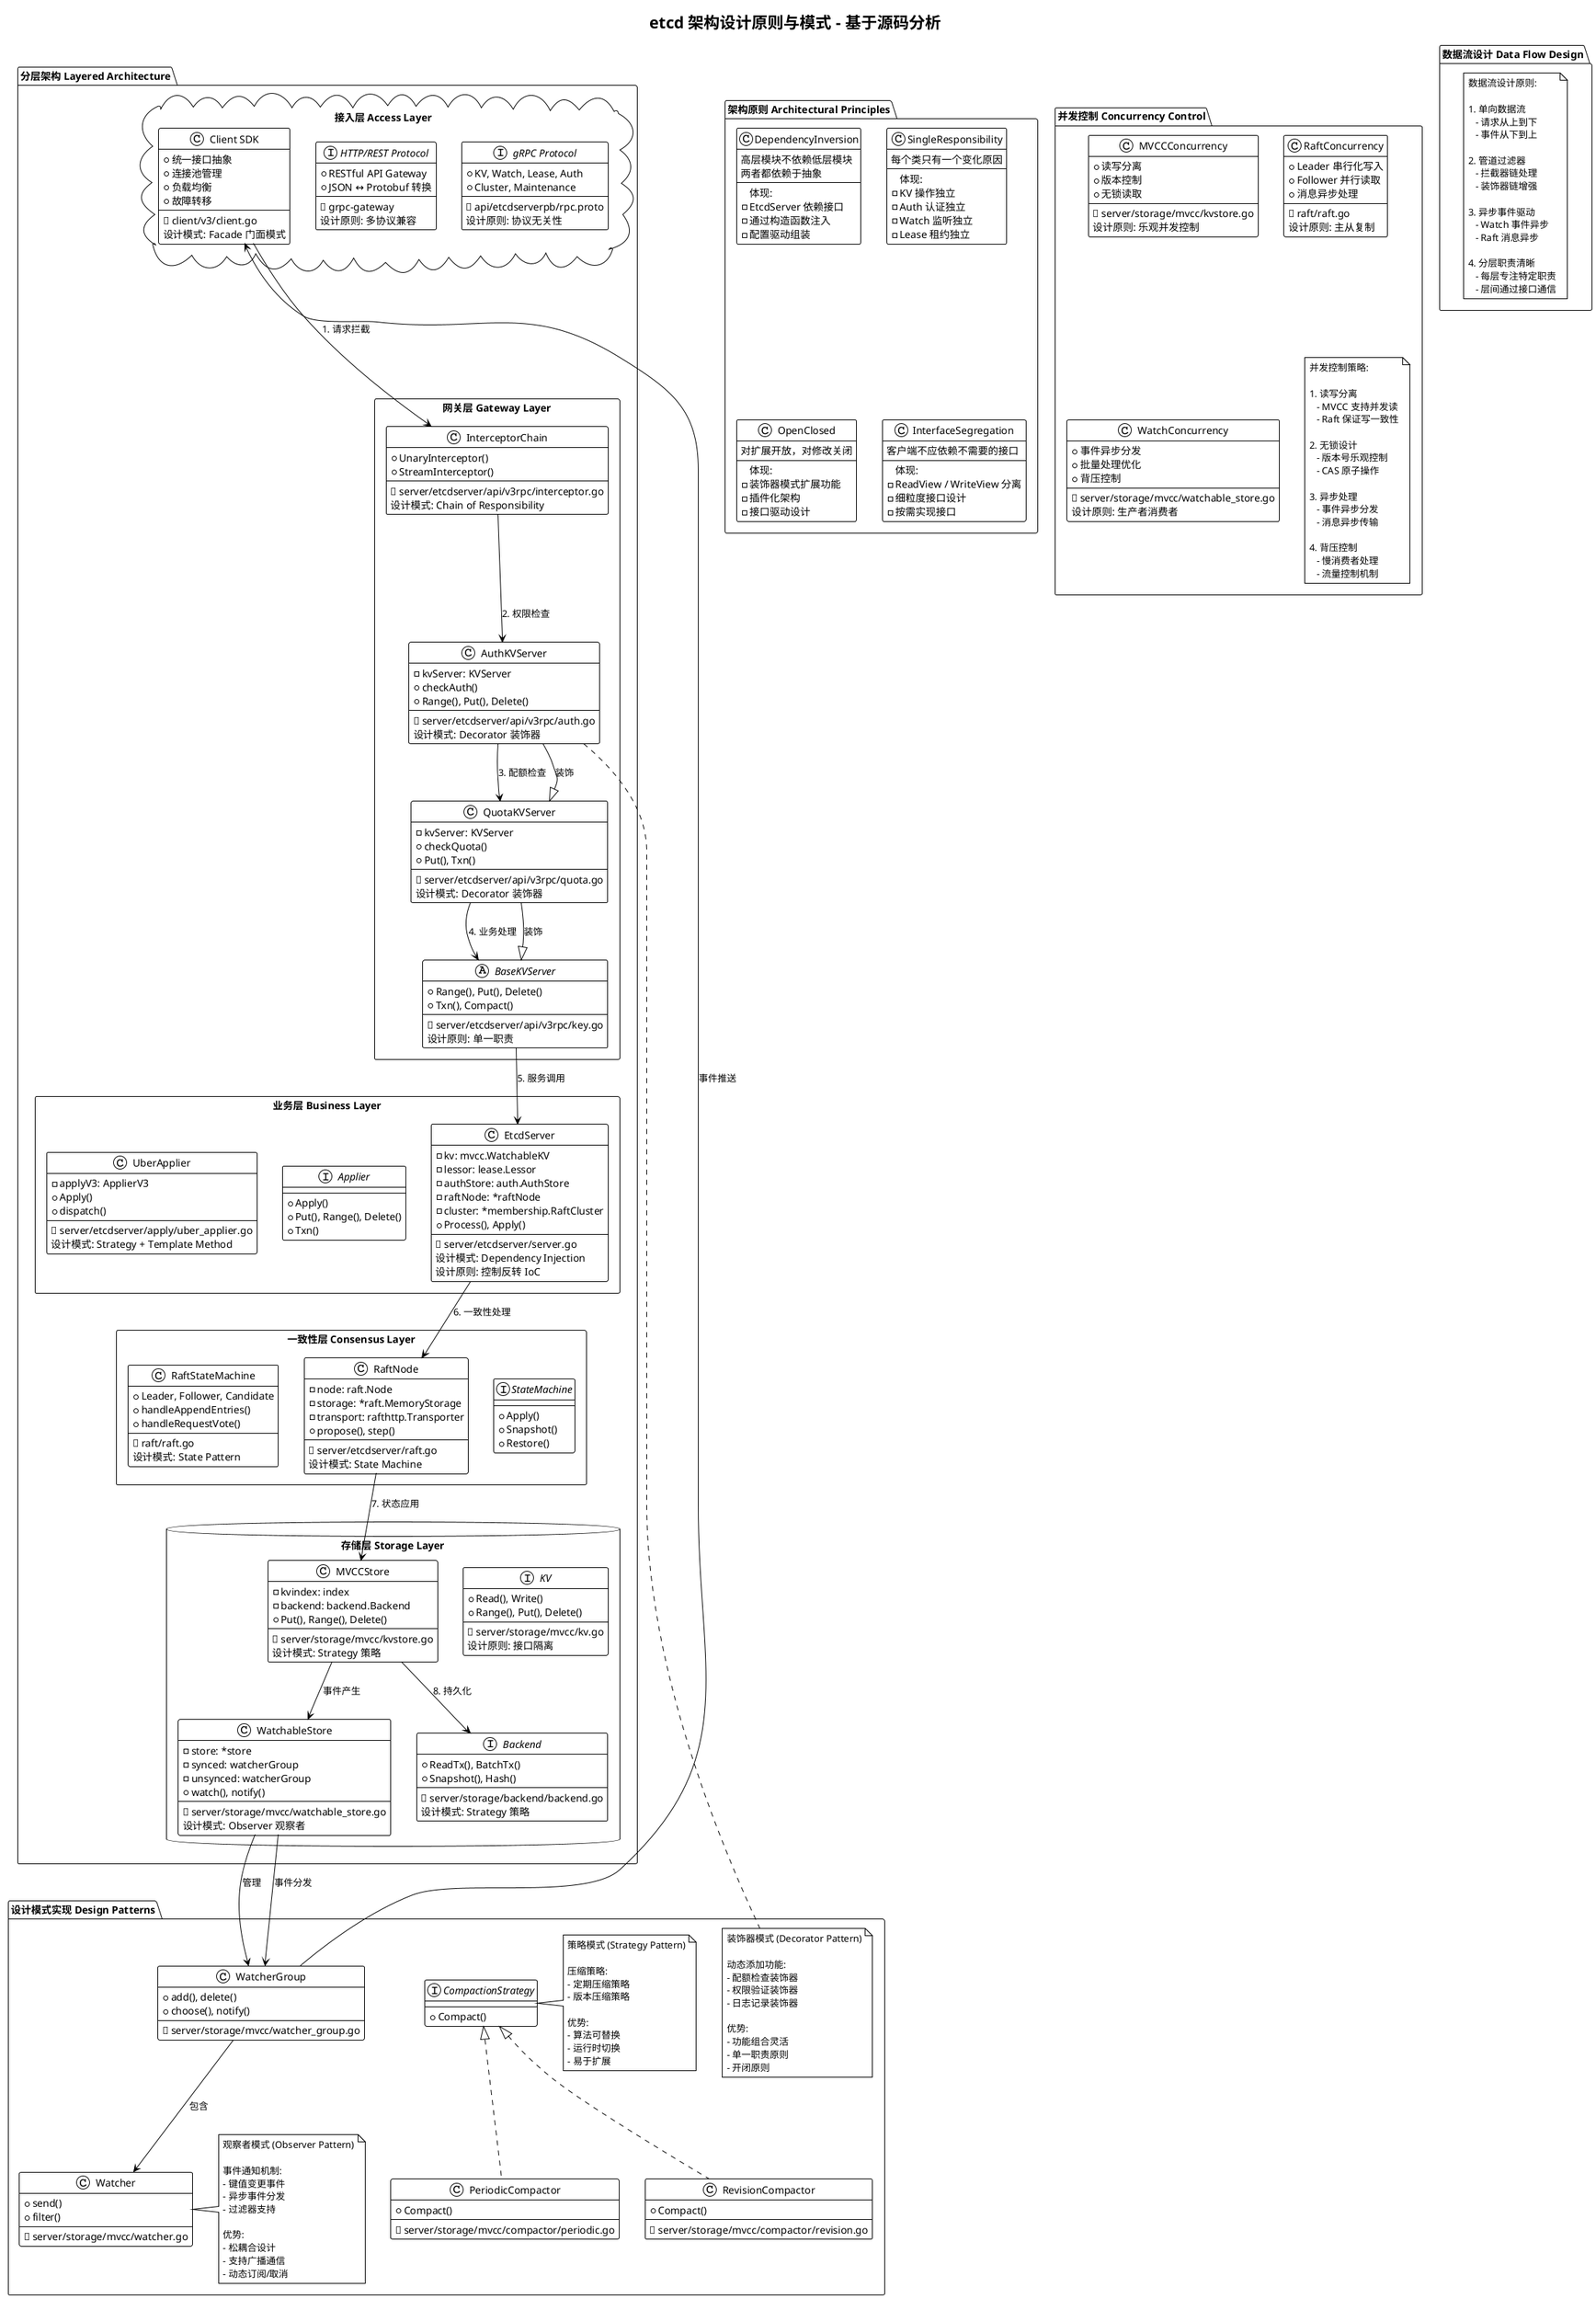 @startuml etcd-architectural-design-principles
!theme plain
title etcd 架构设计原则与模式 - 基于源码分析

' ===== 分层架构设计 =====
package "分层架构 Layered Architecture" {
  
  ' 客户端接入层 - 多协议支持
  package "接入层 Access Layer" <<Cloud>> {
    interface "gRPC Protocol" as GRPC_PROTO {
      +KV, Watch, Lease, Auth
      +Cluster, Maintenance
      --
      📁 api/etcdserverpb/rpc.proto
      设计原则: 协议无关性
    }
    
    interface "HTTP/REST Protocol" as HTTP_PROTO {
      +RESTful API Gateway
      +JSON ↔ Protobuf 转换
      --
      📁 grpc-gateway
      设计原则: 多协议兼容
    }
    
    class "Client SDK" as CLIENT_SDK {
      +统一接口抽象
      +连接池管理
      +负载均衡
      +故障转移
      --
      📁 client/v3/client.go
      设计模式: Facade 门面模式
    }
  }
  
  ' API 网关层 - 装饰器模式
  package "网关层 Gateway Layer" <<Rectangle>> {
    abstract class "BaseKVServer" as BASE_KV {
      +Range(), Put(), Delete()
      +Txn(), Compact()
      --
      📁 server/etcdserver/api/v3rpc/key.go
      设计原则: 单一职责
    }
    
    class "QuotaKVServer" as QUOTA_KV {
      -kvServer: KVServer
      +checkQuota()
      +Put(), Txn()
      --
      📁 server/etcdserver/api/v3rpc/quota.go
      设计模式: Decorator 装饰器
    }
    
    class "AuthKVServer" as AUTH_KV {
      -kvServer: KVServer
      +checkAuth()
      +Range(), Put(), Delete()
      --
      📁 server/etcdserver/api/v3rpc/auth.go
      设计模式: Decorator 装饰器
    }
    
    class "InterceptorChain" as INTERCEPTOR {
      +UnaryInterceptor()
      +StreamInterceptor()
      --
      📁 server/etcdserver/api/v3rpc/interceptor.go
      设计模式: Chain of Responsibility
    }
  }
  
  ' 核心业务层 - 依赖注入
  package "业务层 Business Layer" <<Rectangle>> {
    class "EtcdServer" as ETCD_SERVER {
      -kv: mvcc.WatchableKV
      -lessor: lease.Lessor
      -authStore: auth.AuthStore
      -raftNode: *raftNode
      -cluster: *membership.RaftCluster
      +Process(), Apply()
      --
      📁 server/etcdserver/server.go
      设计模式: Dependency Injection
      设计原则: 控制反转 IoC
    }
    
    interface "Applier" as APPLIER_INTERFACE {
      +Apply()
      +Put(), Range(), Delete()
      +Txn()
    }
    
    class "UberApplier" as UBER_APPLIER {
      -applyV3: ApplierV3
      +Apply()
      +dispatch()
      --
      📁 server/etcdserver/apply/uber_applier.go
      设计模式: Strategy + Template Method
    }
  }
  
  ' 一致性层 - 状态机模式
  package "一致性层 Consensus Layer" <<Rectangle>> {
    interface "StateMachine" as STATE_MACHINE {
      +Apply()
      +Snapshot()
      +Restore()
    }
    
    class "RaftNode" as RAFT_NODE {
      -node: raft.Node
      -storage: *raft.MemoryStorage
      -transport: rafthttp.Transporter
      +propose(), step()
      --
      📁 server/etcdserver/raft.go
      设计模式: State Machine
    }
    
    class "RaftStateMachine" as RAFT_SM {
      +Leader, Follower, Candidate
      +handleAppendEntries()
      +handleRequestVote()
      --
      📁 raft/raft.go
      设计模式: State Pattern
    }
  }
  
  ' 存储层 - 策略模式与观察者模式
  package "存储层 Storage Layer" <<Database>> {
    interface "KV" as KV_INTERFACE {
      +Read(), Write()
      +Range(), Put(), Delete()
      --
      📁 server/storage/mvcc/kv.go
      设计原则: 接口隔离
    }
    
    class "WatchableStore" as WATCHABLE_STORE {
      -store: *store
      -synced: watcherGroup
      -unsynced: watcherGroup
      +watch(), notify()
      --
      📁 server/storage/mvcc/watchable_store.go
      设计模式: Observer 观察者
    }
    
    class "MVCCStore" as MVCC_STORE {
      -kvindex: index
      -backend: backend.Backend
      +Put(), Range(), Delete()
      --
      📁 server/storage/mvcc/kvstore.go
      设计模式: Strategy 策略
    }
    
    interface "Backend" as BACKEND_INTERFACE {
      +ReadTx(), BatchTx()
      +Snapshot(), Hash()
      --
      📁 server/storage/backend/backend.go
      设计模式: Strategy 策略
    }
  }
}

' ===== 设计模式关系 =====
package "设计模式实现 Design Patterns" {
  
  ' 装饰器模式链
  BASE_KV <|-- QUOTA_KV : 装饰
  QUOTA_KV <|-- AUTH_KV : 装饰
  note right of AUTH_KV
    装饰器模式 (Decorator Pattern)
    
    动态添加功能:
    - 配额检查装饰器
    - 权限验证装饰器
    - 日志记录装饰器
    
    优势:
    - 功能组合灵活
    - 单一职责原则
    - 开闭原则
  end note
  
  ' 观察者模式
  class "WatcherGroup" as WATCHER_GROUP {
    +add(), delete()
    +choose(), notify()
    --
    📁 server/storage/mvcc/watcher_group.go
  }
  
  class "Watcher" as WATCHER {
    +send()
    +filter()
    --
    📁 server/storage/mvcc/watcher.go
  }
  
  WATCHABLE_STORE --> WATCHER_GROUP : 管理
  WATCHER_GROUP --> WATCHER : 包含
  note right of WATCHER
    观察者模式 (Observer Pattern)
    
    事件通知机制:
    - 键值变更事件
    - 异步事件分发
    - 过滤器支持
    
    优势:
    - 松耦合设计
    - 支持广播通信
    - 动态订阅/取消
  end note
  
  ' 策略模式
  interface "CompactionStrategy" as COMPACT_STRATEGY {
    +Compact()
  }
  
  class "PeriodicCompactor" as PERIODIC_COMPACT {
    +Compact()
    --
    📁 server/storage/mvcc/compactor/periodic.go
  }
  
  class "RevisionCompactor" as REVISION_COMPACT {
    +Compact()
    --
    📁 server/storage/mvcc/compactor/revision.go
  }
  
  COMPACT_STRATEGY <|.. PERIODIC_COMPACT
  COMPACT_STRATEGY <|.. REVISION_COMPACT
  note right of COMPACT_STRATEGY
    策略模式 (Strategy Pattern)
    
    压缩策略:
    - 定期压缩策略
    - 版本压缩策略
    
    优势:
    - 算法可替换
    - 运行时切换
    - 易于扩展
  end note
}

' ===== 架构原则体现 =====
package "架构原则 Architectural Principles" {
  
  class "DependencyInversion" as DI_PRINCIPLE {
    高层模块不依赖低层模块
    两者都依赖于抽象
    --
    体现:
    - EtcdServer 依赖接口
    - 通过构造函数注入
    - 配置驱动组装
  }
  
  class "SingleResponsibility" as SRP_PRINCIPLE {
    每个类只有一个变化原因
    --
    体现:
    - KV 操作独立
    - Auth 认证独立
    - Watch 监听独立
    - Lease 租约独立
  }
  
  class "OpenClosed" as OCP_PRINCIPLE {
    对扩展开放，对修改关闭
    --
    体现:
    - 装饰器模式扩展功能
    - 插件化架构
    - 接口驱动设计
  }
  
  class "InterfaceSegregation" as ISP_PRINCIPLE {
    客户端不应依赖不需要的接口
    --
    体现:
    - ReadView / WriteView 分离
    - 细粒度接口设计
    - 按需实现接口
  }
}

' ===== 数据流与控制流 =====
package "数据流设计 Data Flow Design" {
  
  ' 请求处理流水线
  CLIENT_SDK --> INTERCEPTOR : 1. 请求拦截
  INTERCEPTOR --> AUTH_KV : 2. 权限检查
  AUTH_KV --> QUOTA_KV : 3. 配额检查
  QUOTA_KV --> BASE_KV : 4. 业务处理
  BASE_KV --> ETCD_SERVER : 5. 服务调用
  ETCD_SERVER --> RAFT_NODE : 6. 一致性处理
  RAFT_NODE --> MVCC_STORE : 7. 状态应用
  MVCC_STORE --> BACKEND_INTERFACE : 8. 持久化
  
  ' 事件通知流
  MVCC_STORE --> WATCHABLE_STORE : 事件产生
  WATCHABLE_STORE --> WATCHER_GROUP : 事件分发
  WATCHER_GROUP --> CLIENT_SDK : 事件推送
  
  note as FLOW_NOTE
    数据流设计原则:
    
    1. 单向数据流
       - 请求从上到下
       - 事件从下到上
    
    2. 管道过滤器
       - 拦截器链处理
       - 装饰器链增强
    
    3. 异步事件驱动
       - Watch 事件异步
       - Raft 消息异步
    
    4. 分层职责清晰
       - 每层专注特定职责
       - 层间通过接口通信
  end note
}

' ===== 并发控制设计 =====
package "并发控制 Concurrency Control" {
  
  class "MVCCConcurrency" as MVCC_CONCURRENCY {
    +读写分离
    +版本控制
    +无锁读取
    --
    📁 server/storage/mvcc/kvstore.go
    设计原则: 乐观并发控制
  }
  
  class "RaftConcurrency" as RAFT_CONCURRENCY {
    +Leader 串行化写入
    +Follower 并行读取
    +消息异步处理
    --
    📁 raft/raft.go
    设计原则: 主从复制
  }
  
  class "WatchConcurrency" as WATCH_CONCURRENCY {
    +事件异步分发
    +批量处理优化
    +背压控制
    --
    📁 server/storage/mvcc/watchable_store.go
    设计原则: 生产者消费者
  }
  
  note as CONCURRENCY_NOTE
    并发控制策略:
    
    1. 读写分离
       - MVCC 支持并发读
       - Raft 保证写一致性
    
    2. 无锁设计
       - 版本号乐观控制
       - CAS 原子操作
    
    3. 异步处理
       - 事件异步分发
       - 消息异步传输
    
    4. 背压控制
       - 慢消费者处理
       - 流量控制机制
  end note
}

@enduml
